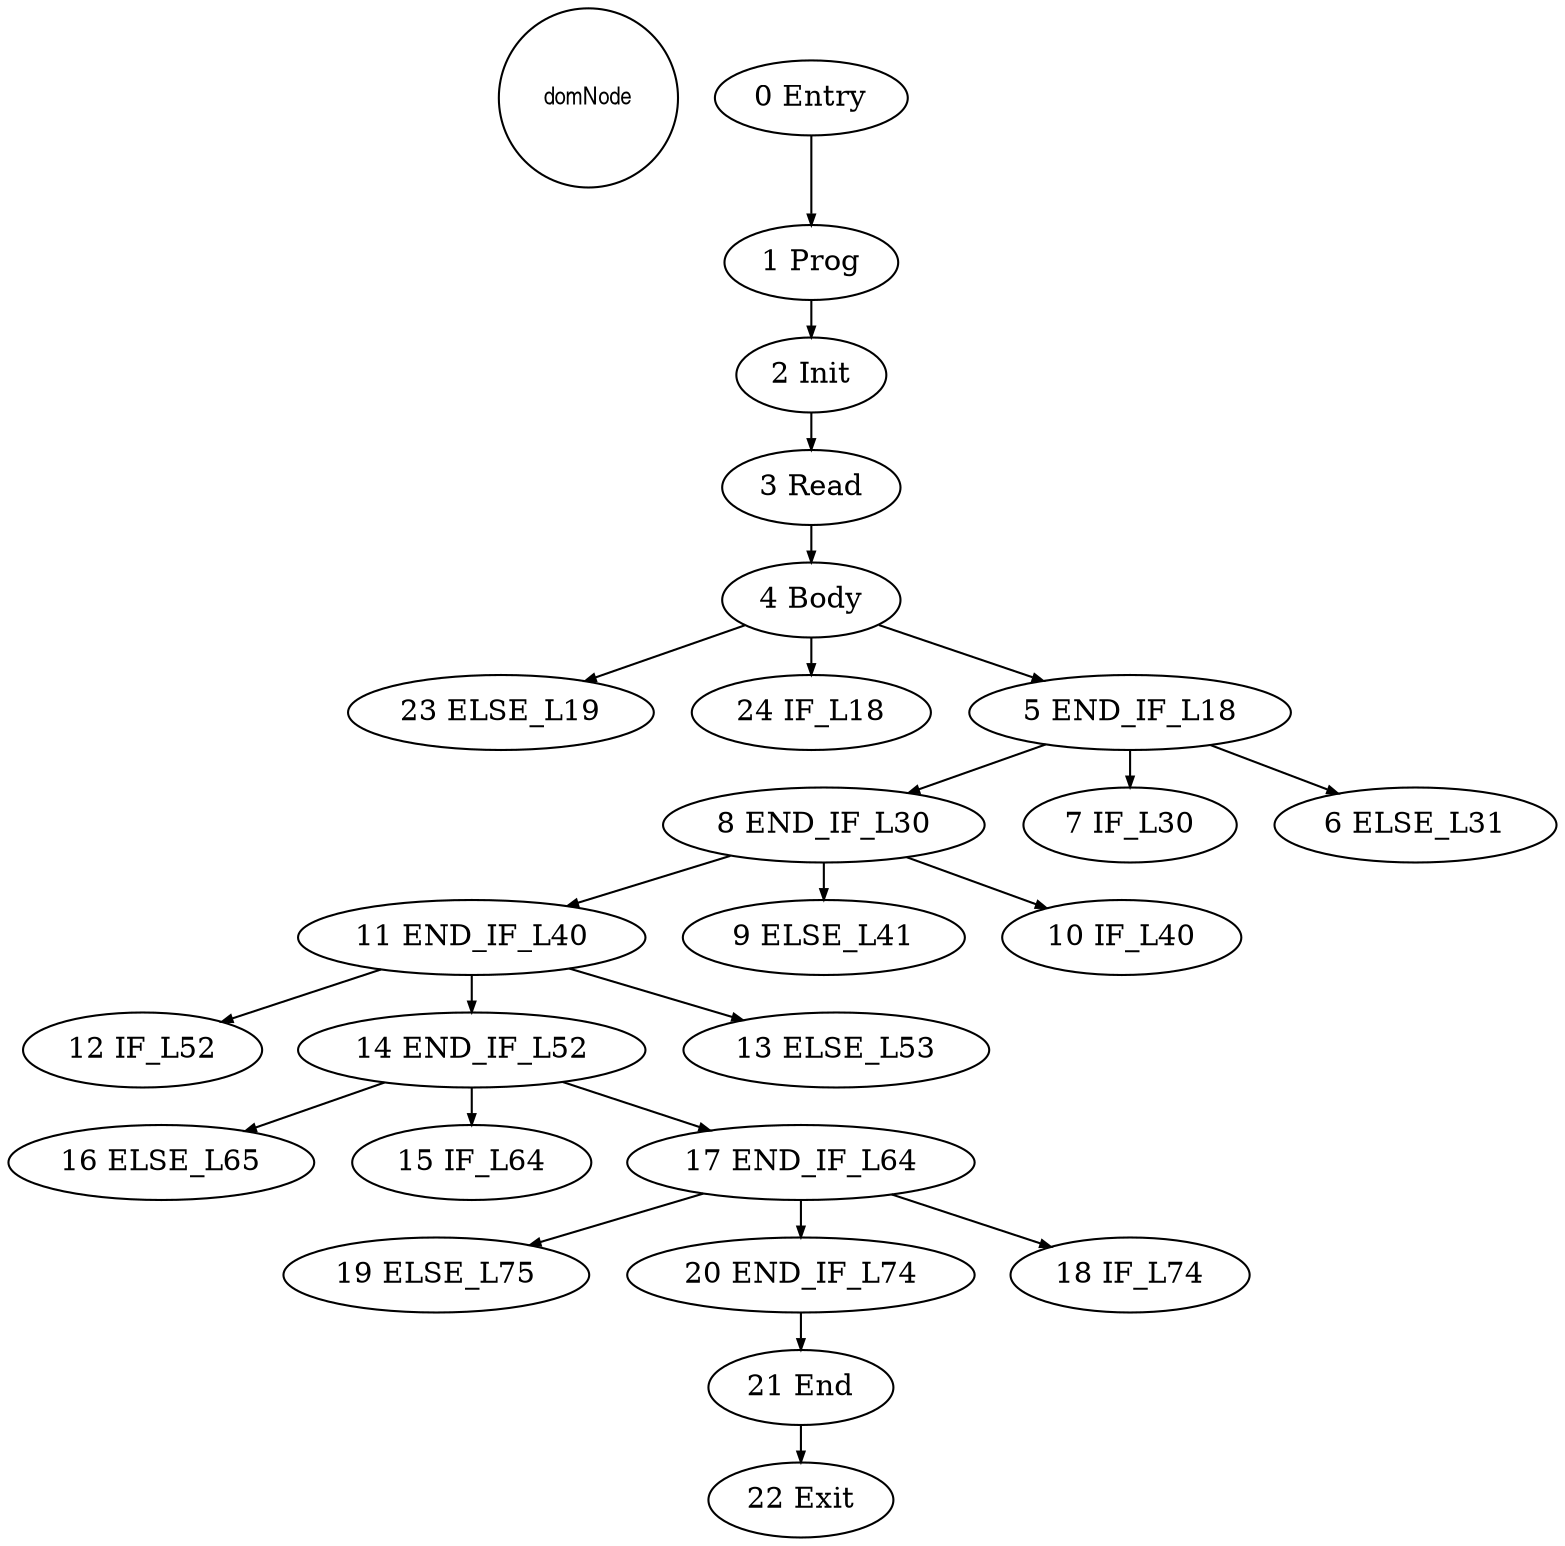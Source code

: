 digraph G {
  ranksep=.25;
  edge [arrowsize=.5]
  domNode [shape=circle, fontname="ArialNarrow",
        fontsize=12,  height=1.2];
  "11 END_IF_L40"; "8 END_IF_L30"; "9 ELSE_L41"; "21 End"; "19 ELSE_L75"; "1 Prog"; "7 IF_L30"; "23 ELSE_L19"; "24 IF_L18"; "12 IF_L52"; "14 END_IF_L52"; "16 ELSE_L65"; "20 END_IF_L74"; "18 IF_L74"; "0 Entry"; "2 Init"; "4 Body"; "3 Read"; "22 Exit"; "15 IF_L64"; "17 END_IF_L64"; "10 IF_L40"; "13 ELSE_L53"; "5 END_IF_L18"; "6 ELSE_L31"; 
  "3 Read" -> "4 Body";
  "17 END_IF_L64" -> "18 IF_L74";
  "17 END_IF_L64" -> "19 ELSE_L75";
  "17 END_IF_L64" -> "20 END_IF_L74";
  "0 Entry" -> "1 Prog";
  "2 Init" -> "3 Read";
  "11 END_IF_L40" -> "12 IF_L52";
  "11 END_IF_L40" -> "13 ELSE_L53";
  "11 END_IF_L40" -> "14 END_IF_L52";
  "1 Prog" -> "2 Init";
  "4 Body" -> "5 END_IF_L18";
  "4 Body" -> "23 ELSE_L19";
  "4 Body" -> "24 IF_L18";
  "5 END_IF_L18" -> "6 ELSE_L31";
  "5 END_IF_L18" -> "7 IF_L30";
  "5 END_IF_L18" -> "8 END_IF_L30";
  "20 END_IF_L74" -> "21 End";
  "8 END_IF_L30" -> "9 ELSE_L41";
  "8 END_IF_L30" -> "10 IF_L40";
  "8 END_IF_L30" -> "11 END_IF_L40";
  "14 END_IF_L52" -> "15 IF_L64";
  "14 END_IF_L52" -> "16 ELSE_L65";
  "14 END_IF_L52" -> "17 END_IF_L64";
  "21 End" -> "22 Exit";
}
